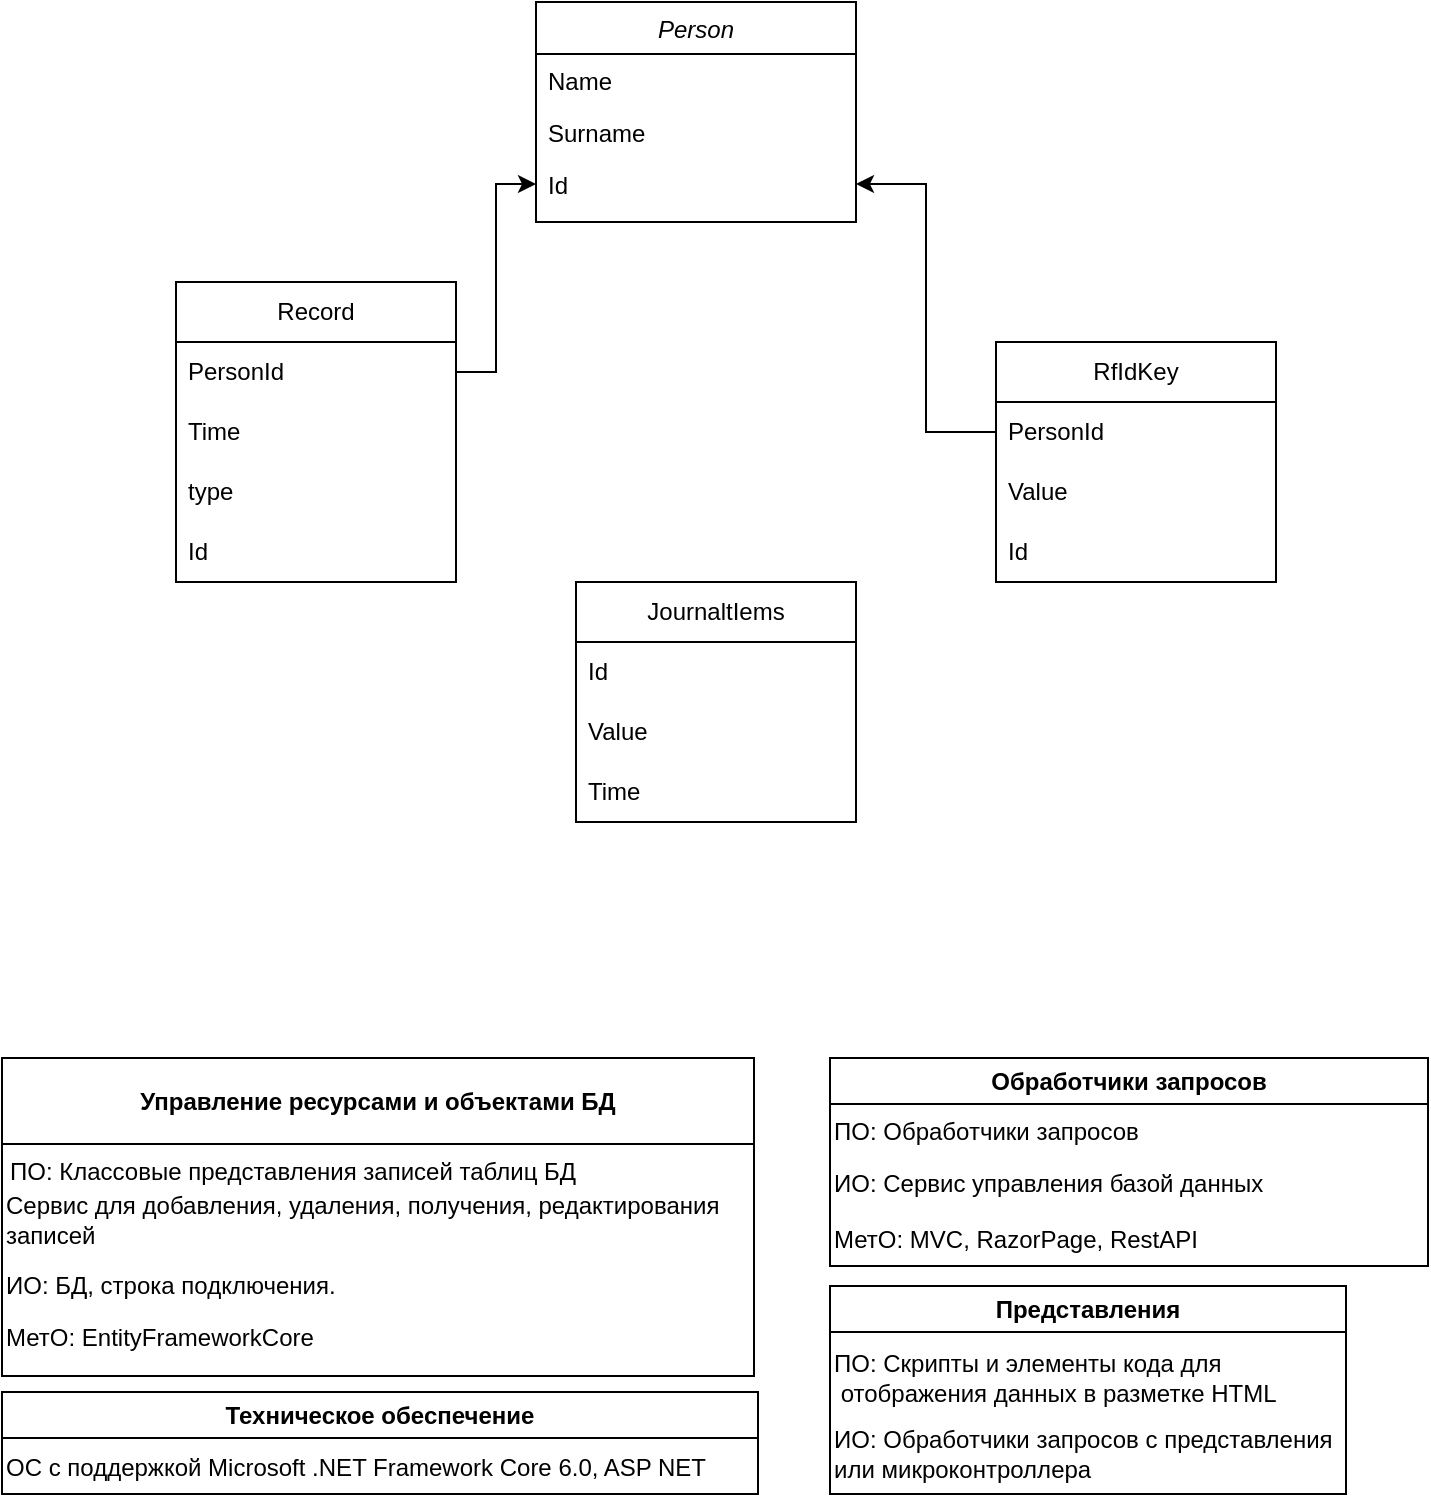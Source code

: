 <mxfile version="20.8.22" type="github">
  <diagram id="C5RBs43oDa-KdzZeNtuy" name="Page-1">
    <mxGraphModel dx="1434" dy="792" grid="0" gridSize="10" guides="1" tooltips="1" connect="1" arrows="1" fold="1" page="1" pageScale="1" pageWidth="827" pageHeight="1169" math="0" shadow="0">
      <root>
        <mxCell id="WIyWlLk6GJQsqaUBKTNV-0" />
        <mxCell id="WIyWlLk6GJQsqaUBKTNV-1" parent="WIyWlLk6GJQsqaUBKTNV-0" />
        <mxCell id="zkfFHV4jXpPFQw0GAbJ--0" value="Person" style="swimlane;fontStyle=2;align=center;verticalAlign=top;childLayout=stackLayout;horizontal=1;startSize=26;horizontalStack=0;resizeParent=1;resizeLast=0;collapsible=1;marginBottom=0;rounded=0;shadow=0;strokeWidth=1;" parent="WIyWlLk6GJQsqaUBKTNV-1" vertex="1">
          <mxGeometry x="320" y="110" width="160" height="110" as="geometry">
            <mxRectangle x="230" y="140" width="160" height="26" as="alternateBounds" />
          </mxGeometry>
        </mxCell>
        <mxCell id="zkfFHV4jXpPFQw0GAbJ--1" value="Name" style="text;align=left;verticalAlign=top;spacingLeft=4;spacingRight=4;overflow=hidden;rotatable=0;points=[[0,0.5],[1,0.5]];portConstraint=eastwest;" parent="zkfFHV4jXpPFQw0GAbJ--0" vertex="1">
          <mxGeometry y="26" width="160" height="26" as="geometry" />
        </mxCell>
        <mxCell id="zkfFHV4jXpPFQw0GAbJ--2" value="Surname" style="text;align=left;verticalAlign=top;spacingLeft=4;spacingRight=4;overflow=hidden;rotatable=0;points=[[0,0.5],[1,0.5]];portConstraint=eastwest;rounded=0;shadow=0;html=0;" parent="zkfFHV4jXpPFQw0GAbJ--0" vertex="1">
          <mxGeometry y="52" width="160" height="26" as="geometry" />
        </mxCell>
        <mxCell id="zkfFHV4jXpPFQw0GAbJ--3" value="Id" style="text;align=left;verticalAlign=top;spacingLeft=4;spacingRight=4;overflow=hidden;rotatable=0;points=[[0,0.5],[1,0.5]];portConstraint=eastwest;rounded=0;shadow=0;html=0;" parent="zkfFHV4jXpPFQw0GAbJ--0" vertex="1">
          <mxGeometry y="78" width="160" height="26" as="geometry" />
        </mxCell>
        <mxCell id="JAbAQ16eNPu53v8PzKWM-0" value="RfIdKey" style="swimlane;fontStyle=0;childLayout=stackLayout;horizontal=1;startSize=30;horizontalStack=0;resizeParent=1;resizeParentMax=0;resizeLast=0;collapsible=1;marginBottom=0;whiteSpace=wrap;html=1;swimlaneLine=1;" vertex="1" parent="WIyWlLk6GJQsqaUBKTNV-1">
          <mxGeometry x="550" y="280" width="140" height="120" as="geometry" />
        </mxCell>
        <mxCell id="JAbAQ16eNPu53v8PzKWM-1" value="PersonId" style="text;strokeColor=none;fillColor=none;align=left;verticalAlign=middle;spacingLeft=4;spacingRight=4;overflow=hidden;points=[[0,0.5],[1,0.5]];portConstraint=eastwest;rotatable=0;whiteSpace=wrap;html=1;" vertex="1" parent="JAbAQ16eNPu53v8PzKWM-0">
          <mxGeometry y="30" width="140" height="30" as="geometry" />
        </mxCell>
        <mxCell id="JAbAQ16eNPu53v8PzKWM-2" value="Value" style="text;strokeColor=none;fillColor=none;align=left;verticalAlign=middle;spacingLeft=4;spacingRight=4;overflow=hidden;points=[[0,0.5],[1,0.5]];portConstraint=eastwest;rotatable=0;whiteSpace=wrap;html=1;" vertex="1" parent="JAbAQ16eNPu53v8PzKWM-0">
          <mxGeometry y="60" width="140" height="30" as="geometry" />
        </mxCell>
        <mxCell id="JAbAQ16eNPu53v8PzKWM-11" value="Id" style="text;strokeColor=none;fillColor=none;align=left;verticalAlign=middle;spacingLeft=4;spacingRight=4;overflow=hidden;points=[[0,0.5],[1,0.5]];portConstraint=eastwest;rotatable=0;whiteSpace=wrap;html=1;" vertex="1" parent="JAbAQ16eNPu53v8PzKWM-0">
          <mxGeometry y="90" width="140" height="30" as="geometry" />
        </mxCell>
        <mxCell id="JAbAQ16eNPu53v8PzKWM-4" value="Record" style="swimlane;fontStyle=0;childLayout=stackLayout;horizontal=1;startSize=30;horizontalStack=0;resizeParent=1;resizeParentMax=0;resizeLast=0;collapsible=1;marginBottom=0;whiteSpace=wrap;html=1;" vertex="1" parent="WIyWlLk6GJQsqaUBKTNV-1">
          <mxGeometry x="140" y="250" width="140" height="150" as="geometry" />
        </mxCell>
        <mxCell id="JAbAQ16eNPu53v8PzKWM-5" value="PersonId" style="text;strokeColor=none;fillColor=none;align=left;verticalAlign=middle;spacingLeft=4;spacingRight=4;overflow=hidden;points=[[0,0.5],[1,0.5]];portConstraint=eastwest;rotatable=0;whiteSpace=wrap;html=1;" vertex="1" parent="JAbAQ16eNPu53v8PzKWM-4">
          <mxGeometry y="30" width="140" height="30" as="geometry" />
        </mxCell>
        <mxCell id="JAbAQ16eNPu53v8PzKWM-6" value="Time" style="text;strokeColor=none;fillColor=none;align=left;verticalAlign=middle;spacingLeft=4;spacingRight=4;overflow=hidden;points=[[0,0.5],[1,0.5]];portConstraint=eastwest;rotatable=0;whiteSpace=wrap;html=1;" vertex="1" parent="JAbAQ16eNPu53v8PzKWM-4">
          <mxGeometry y="60" width="140" height="30" as="geometry" />
        </mxCell>
        <mxCell id="JAbAQ16eNPu53v8PzKWM-7" value="type" style="text;strokeColor=none;fillColor=none;align=left;verticalAlign=middle;spacingLeft=4;spacingRight=4;overflow=hidden;points=[[0,0.5],[1,0.5]];portConstraint=eastwest;rotatable=0;whiteSpace=wrap;html=1;" vertex="1" parent="JAbAQ16eNPu53v8PzKWM-4">
          <mxGeometry y="90" width="140" height="30" as="geometry" />
        </mxCell>
        <mxCell id="JAbAQ16eNPu53v8PzKWM-12" value="Id" style="text;strokeColor=none;fillColor=none;align=left;verticalAlign=middle;spacingLeft=4;spacingRight=4;overflow=hidden;points=[[0,0.5],[1,0.5]];portConstraint=eastwest;rotatable=0;whiteSpace=wrap;html=1;" vertex="1" parent="JAbAQ16eNPu53v8PzKWM-4">
          <mxGeometry y="120" width="140" height="30" as="geometry" />
        </mxCell>
        <mxCell id="JAbAQ16eNPu53v8PzKWM-13" value="JournaltIems" style="swimlane;fontStyle=0;childLayout=stackLayout;horizontal=1;startSize=30;horizontalStack=0;resizeParent=1;resizeParentMax=0;resizeLast=0;collapsible=1;marginBottom=0;whiteSpace=wrap;html=1;" vertex="1" parent="WIyWlLk6GJQsqaUBKTNV-1">
          <mxGeometry x="340" y="400" width="140" height="120" as="geometry" />
        </mxCell>
        <mxCell id="JAbAQ16eNPu53v8PzKWM-14" value="Id" style="text;strokeColor=none;fillColor=none;align=left;verticalAlign=middle;spacingLeft=4;spacingRight=4;overflow=hidden;points=[[0,0.5],[1,0.5]];portConstraint=eastwest;rotatable=0;whiteSpace=wrap;html=1;" vertex="1" parent="JAbAQ16eNPu53v8PzKWM-13">
          <mxGeometry y="30" width="140" height="30" as="geometry" />
        </mxCell>
        <mxCell id="JAbAQ16eNPu53v8PzKWM-15" value="Value" style="text;strokeColor=none;fillColor=none;align=left;verticalAlign=middle;spacingLeft=4;spacingRight=4;overflow=hidden;points=[[0,0.5],[1,0.5]];portConstraint=eastwest;rotatable=0;whiteSpace=wrap;html=1;" vertex="1" parent="JAbAQ16eNPu53v8PzKWM-13">
          <mxGeometry y="60" width="140" height="30" as="geometry" />
        </mxCell>
        <mxCell id="JAbAQ16eNPu53v8PzKWM-16" value="Time" style="text;strokeColor=none;fillColor=none;align=left;verticalAlign=middle;spacingLeft=4;spacingRight=4;overflow=hidden;points=[[0,0.5],[1,0.5]];portConstraint=eastwest;rotatable=0;whiteSpace=wrap;html=1;" vertex="1" parent="JAbAQ16eNPu53v8PzKWM-13">
          <mxGeometry y="90" width="140" height="30" as="geometry" />
        </mxCell>
        <mxCell id="JAbAQ16eNPu53v8PzKWM-17" style="edgeStyle=orthogonalEdgeStyle;rounded=0;orthogonalLoop=1;jettySize=auto;html=1;entryX=0;entryY=0.5;entryDx=0;entryDy=0;" edge="1" parent="WIyWlLk6GJQsqaUBKTNV-1" source="JAbAQ16eNPu53v8PzKWM-5" target="zkfFHV4jXpPFQw0GAbJ--3">
          <mxGeometry relative="1" as="geometry" />
        </mxCell>
        <mxCell id="JAbAQ16eNPu53v8PzKWM-19" style="edgeStyle=orthogonalEdgeStyle;rounded=0;orthogonalLoop=1;jettySize=auto;html=1;entryX=1;entryY=0.5;entryDx=0;entryDy=0;" edge="1" parent="WIyWlLk6GJQsqaUBKTNV-1" source="JAbAQ16eNPu53v8PzKWM-1" target="zkfFHV4jXpPFQw0GAbJ--3">
          <mxGeometry relative="1" as="geometry" />
        </mxCell>
        <mxCell id="JAbAQ16eNPu53v8PzKWM-20" value="Управление ресурсами и объектами БД" style="swimlane;whiteSpace=wrap;html=1;startSize=43;" vertex="1" parent="WIyWlLk6GJQsqaUBKTNV-1">
          <mxGeometry x="53" y="638" width="376" height="159" as="geometry" />
        </mxCell>
        <mxCell id="JAbAQ16eNPu53v8PzKWM-22" value="ПО: Классовые представления записей таблиц БД" style="text;html=1;align=left;verticalAlign=middle;resizable=0;points=[];autosize=1;strokeColor=none;fillColor=none;" vertex="1" parent="JAbAQ16eNPu53v8PzKWM-20">
          <mxGeometry x="2" y="44" width="301" height="26" as="geometry" />
        </mxCell>
        <mxCell id="JAbAQ16eNPu53v8PzKWM-23" value="Сервис для добавления, удаления, получения, редактирования&lt;br&gt;записей" style="text;html=1;align=left;verticalAlign=middle;resizable=0;points=[];autosize=1;strokeColor=none;fillColor=none;" vertex="1" parent="JAbAQ16eNPu53v8PzKWM-20">
          <mxGeometry y="60" width="375" height="41" as="geometry" />
        </mxCell>
        <mxCell id="JAbAQ16eNPu53v8PzKWM-24" value="ИО: БД, строка подключения." style="text;html=1;align=left;verticalAlign=middle;resizable=0;points=[];autosize=1;strokeColor=none;fillColor=none;" vertex="1" parent="JAbAQ16eNPu53v8PzKWM-20">
          <mxGeometry y="101" width="183" height="26" as="geometry" />
        </mxCell>
        <mxCell id="JAbAQ16eNPu53v8PzKWM-25" value="МетО: EntityFrameworkCore" style="text;html=1;align=left;verticalAlign=middle;resizable=0;points=[];autosize=1;strokeColor=none;fillColor=none;" vertex="1" parent="JAbAQ16eNPu53v8PzKWM-20">
          <mxGeometry y="127" width="172" height="26" as="geometry" />
        </mxCell>
        <mxCell id="JAbAQ16eNPu53v8PzKWM-26" value="Обработчики запросов" style="swimlane;whiteSpace=wrap;html=1;" vertex="1" parent="WIyWlLk6GJQsqaUBKTNV-1">
          <mxGeometry x="467" y="638" width="299" height="104" as="geometry" />
        </mxCell>
        <mxCell id="JAbAQ16eNPu53v8PzKWM-27" value="ПО: Обработчики запросов" style="text;html=1;align=left;verticalAlign=middle;resizable=0;points=[];autosize=1;strokeColor=none;fillColor=none;" vertex="1" parent="JAbAQ16eNPu53v8PzKWM-26">
          <mxGeometry y="24" width="170" height="26" as="geometry" />
        </mxCell>
        <mxCell id="JAbAQ16eNPu53v8PzKWM-28" value="ИО: Сервис управления базой данных" style="text;html=1;align=left;verticalAlign=middle;resizable=0;points=[];autosize=1;strokeColor=none;fillColor=none;" vertex="1" parent="JAbAQ16eNPu53v8PzKWM-26">
          <mxGeometry y="50" width="233" height="26" as="geometry" />
        </mxCell>
        <mxCell id="JAbAQ16eNPu53v8PzKWM-29" value="МетО: MVC, RazorPage, RestAPI" style="text;html=1;align=left;verticalAlign=middle;resizable=0;points=[];autosize=1;strokeColor=none;fillColor=none;" vertex="1" parent="JAbAQ16eNPu53v8PzKWM-26">
          <mxGeometry y="78" width="200" height="26" as="geometry" />
        </mxCell>
        <mxCell id="JAbAQ16eNPu53v8PzKWM-30" value="Представления" style="swimlane;whiteSpace=wrap;html=1;" vertex="1" parent="WIyWlLk6GJQsqaUBKTNV-1">
          <mxGeometry x="467" y="752" width="258" height="104" as="geometry" />
        </mxCell>
        <mxCell id="JAbAQ16eNPu53v8PzKWM-31" value="ПО: Скрипты и элементы кода для&lt;br&gt;&amp;nbsp;отображения данных в разметке HTML" style="text;html=1;align=left;verticalAlign=middle;resizable=0;points=[];autosize=1;strokeColor=none;fillColor=none;" vertex="1" parent="JAbAQ16eNPu53v8PzKWM-30">
          <mxGeometry y="25" width="239" height="41" as="geometry" />
        </mxCell>
        <mxCell id="JAbAQ16eNPu53v8PzKWM-33" value="ИО: Обработчики запросов с представления &lt;br&gt;или микроконтроллера" style="text;html=1;align=left;verticalAlign=middle;resizable=0;points=[];autosize=1;strokeColor=none;fillColor=none;" vertex="1" parent="JAbAQ16eNPu53v8PzKWM-30">
          <mxGeometry y="63" width="267" height="41" as="geometry" />
        </mxCell>
        <mxCell id="JAbAQ16eNPu53v8PzKWM-35" value="Техническое обеспечение" style="swimlane;whiteSpace=wrap;html=1;" vertex="1" parent="WIyWlLk6GJQsqaUBKTNV-1">
          <mxGeometry x="53" y="805" width="378" height="51" as="geometry" />
        </mxCell>
        <mxCell id="JAbAQ16eNPu53v8PzKWM-36" value="ОС с поддержкой Microsoft .NET Framework Core 6.0, ASP NET" style="text;html=1;align=left;verticalAlign=middle;resizable=0;points=[];autosize=1;strokeColor=none;fillColor=none;" vertex="1" parent="JAbAQ16eNPu53v8PzKWM-35">
          <mxGeometry y="25" width="368" height="26" as="geometry" />
        </mxCell>
      </root>
    </mxGraphModel>
  </diagram>
</mxfile>
